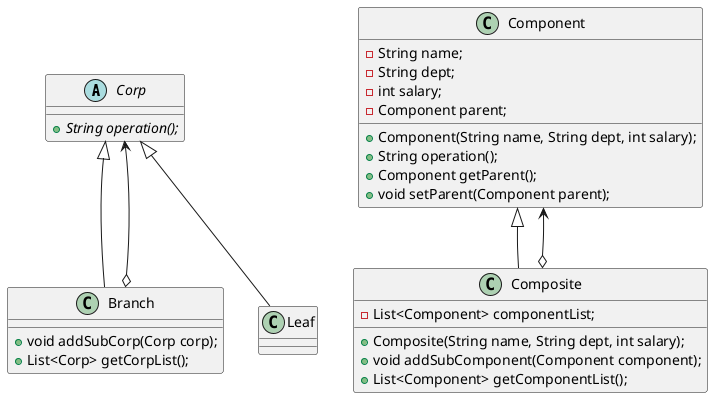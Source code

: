 @startuml

abstract class Corp {
    + {abstract} String operation();
}

class Branch extends Corp{
    + void addSubCorp(Corp corp);
    + List<Corp> getCorpList();
}

class Leaf extends Corp{
}

Branch o--> Corp

class Component {
    - String name;
    - String dept;
    - int salary;
    - Component parent;

    + Component(String name, String dept, int salary);
    + String operation();
    + Component getParent();
    + void setParent(Component parent);
}

class Composite extends Component {

    - List<Component> componentList;

    + Composite(String name, String dept, int salary);
    + void addSubComponent(Component component);
    + List<Component> getComponentList();
}

Composite o--> Component



@enduml